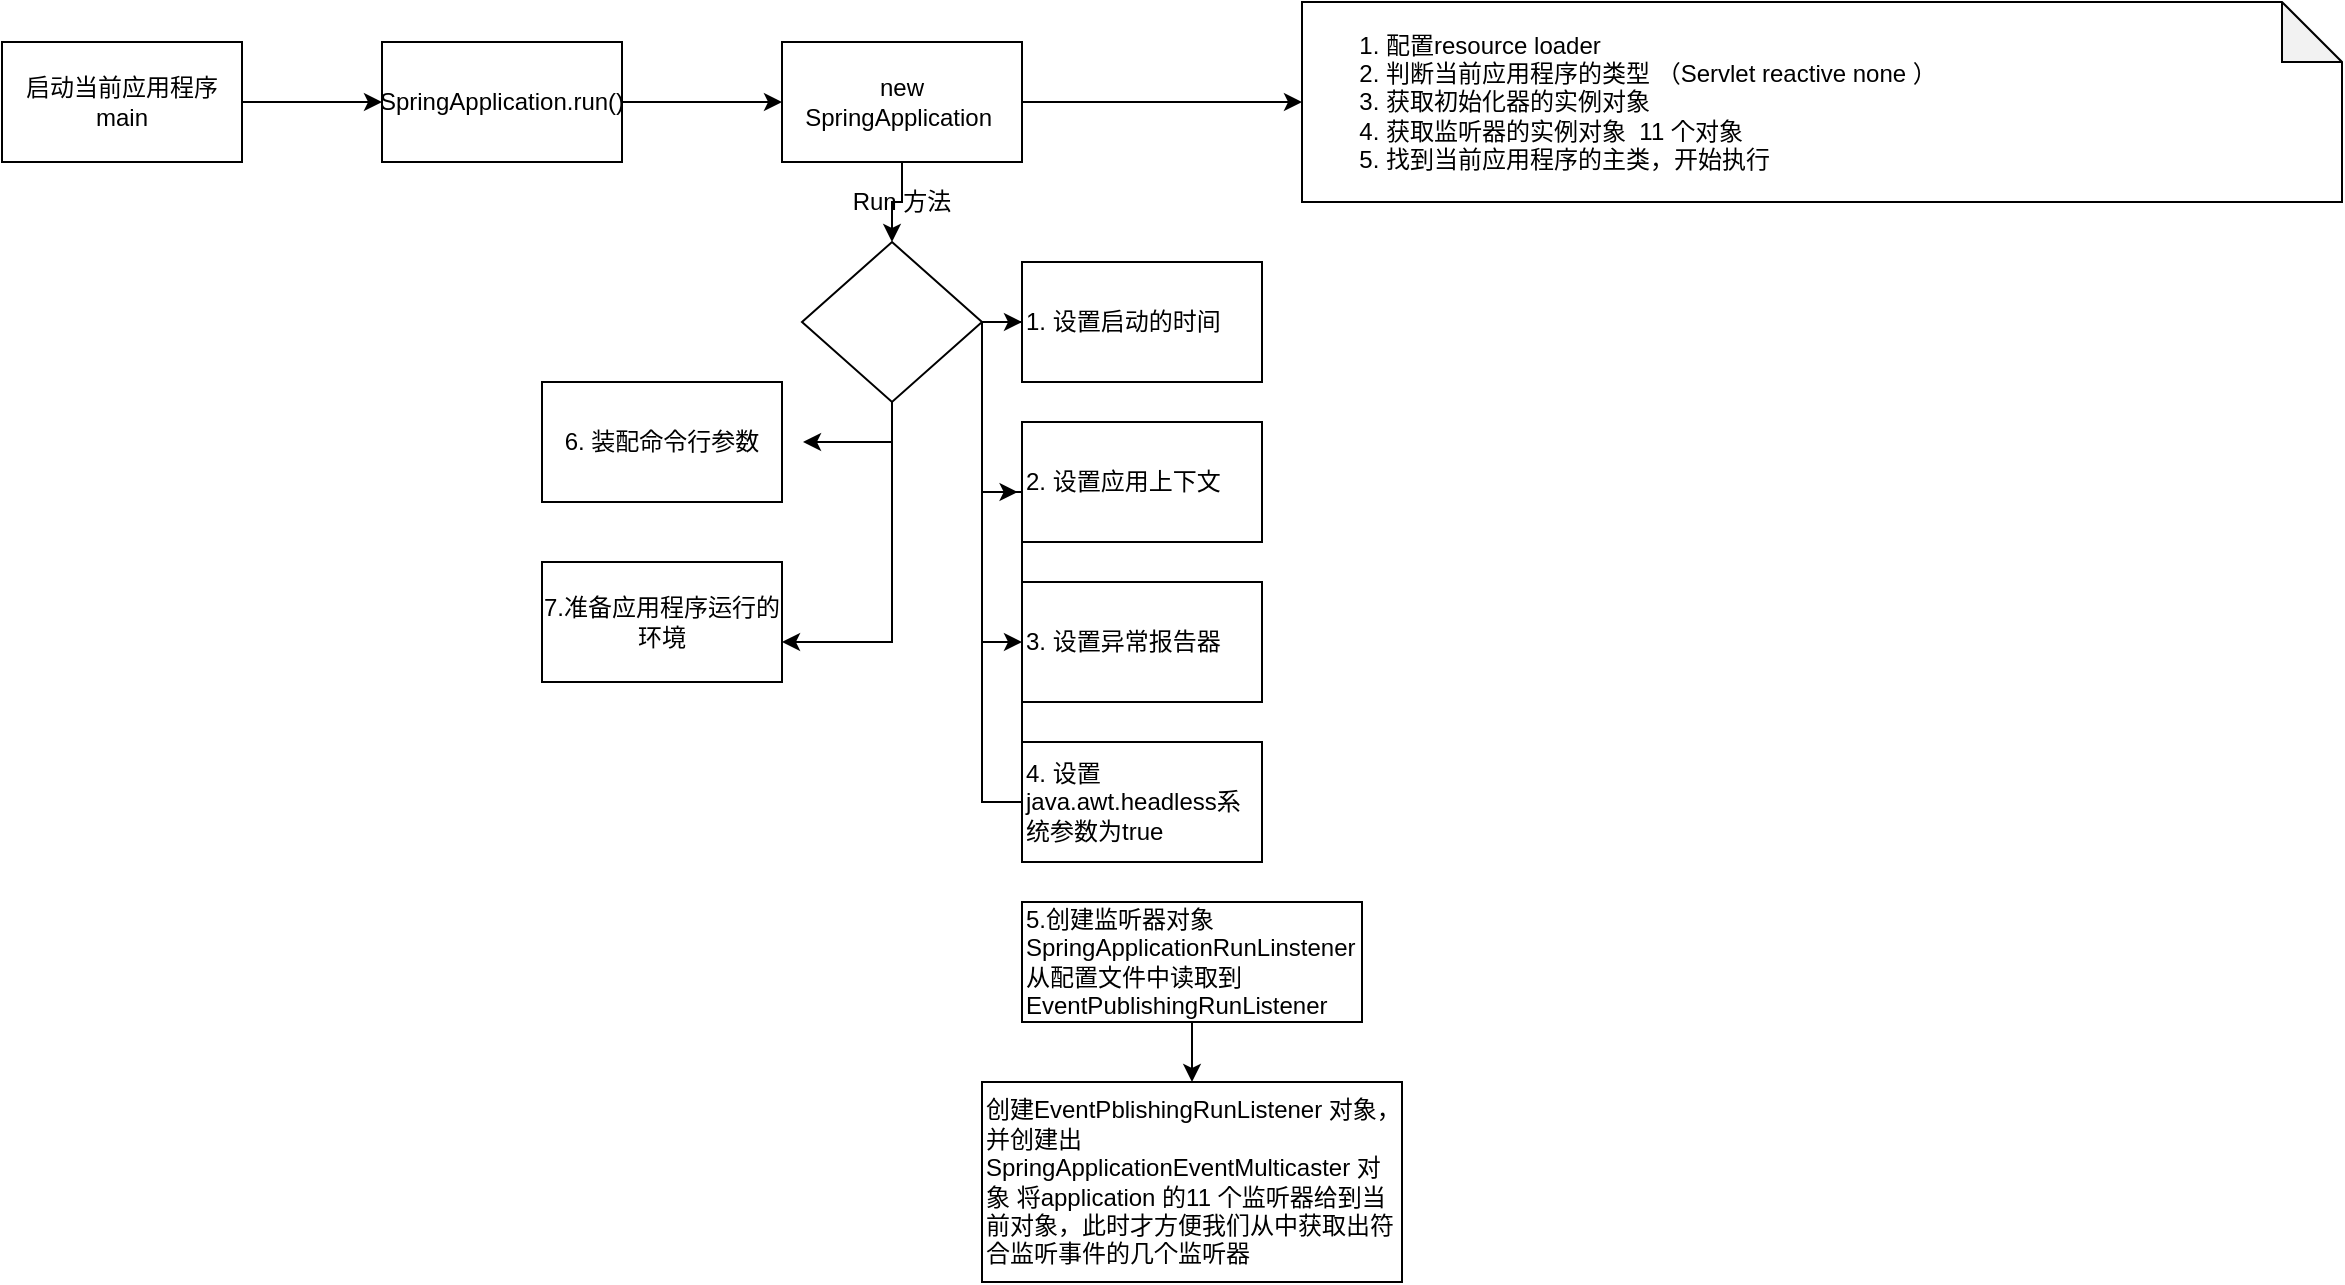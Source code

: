 <mxfile version="14.4.3" type="device"><diagram id="Uor1zJ7x_ZDcWomjJl8I" name="第 1 页"><mxGraphModel dx="1185" dy="685" grid="1" gridSize="10" guides="1" tooltips="1" connect="1" arrows="1" fold="1" page="1" pageScale="1" pageWidth="827" pageHeight="1169" math="0" shadow="0"><root><mxCell id="0"/><mxCell id="1" parent="0"/><mxCell id="vrWs8yhSnsYB40TsAFdO-3" value="" style="edgeStyle=orthogonalEdgeStyle;rounded=0;orthogonalLoop=1;jettySize=auto;html=1;" parent="1" source="vrWs8yhSnsYB40TsAFdO-1" target="vrWs8yhSnsYB40TsAFdO-2" edge="1"><mxGeometry relative="1" as="geometry"/></mxCell><mxCell id="vrWs8yhSnsYB40TsAFdO-1" value="启动当前应用程序main" style="rounded=0;whiteSpace=wrap;html=1;" parent="1" vertex="1"><mxGeometry x="160" y="100" width="120" height="60" as="geometry"/></mxCell><mxCell id="vrWs8yhSnsYB40TsAFdO-5" value="" style="edgeStyle=orthogonalEdgeStyle;rounded=0;orthogonalLoop=1;jettySize=auto;html=1;" parent="1" source="vrWs8yhSnsYB40TsAFdO-2" target="vrWs8yhSnsYB40TsAFdO-4" edge="1"><mxGeometry relative="1" as="geometry"/></mxCell><mxCell id="vrWs8yhSnsYB40TsAFdO-2" value="SpringApplication.run()" style="rounded=0;whiteSpace=wrap;html=1;" parent="1" vertex="1"><mxGeometry x="350" y="100" width="120" height="60" as="geometry"/></mxCell><mxCell id="vrWs8yhSnsYB40TsAFdO-7" value="" style="edgeStyle=orthogonalEdgeStyle;rounded=0;orthogonalLoop=1;jettySize=auto;html=1;" parent="1" source="vrWs8yhSnsYB40TsAFdO-4" target="vrWs8yhSnsYB40TsAFdO-6" edge="1"><mxGeometry relative="1" as="geometry"/></mxCell><mxCell id="vrWs8yhSnsYB40TsAFdO-9" value="" style="edgeStyle=orthogonalEdgeStyle;rounded=0;orthogonalLoop=1;jettySize=auto;html=1;" parent="1" source="vrWs8yhSnsYB40TsAFdO-4" target="vrWs8yhSnsYB40TsAFdO-8" edge="1"><mxGeometry relative="1" as="geometry"/></mxCell><mxCell id="vrWs8yhSnsYB40TsAFdO-4" value="new SpringApplication&amp;nbsp;" style="rounded=0;whiteSpace=wrap;html=1;" parent="1" vertex="1"><mxGeometry x="550" y="100" width="120" height="60" as="geometry"/></mxCell><mxCell id="vrWs8yhSnsYB40TsAFdO-6" value="&lt;ol&gt;&lt;li&gt;&lt;span&gt;配置resource loader&lt;/span&gt;&lt;/li&gt;&lt;li&gt;&lt;span&gt;判断当前应用程序的类型 （Servlet reactive none ）&lt;/span&gt;&lt;/li&gt;&lt;li&gt;获取初始化器的实例对象&lt;/li&gt;&lt;li&gt;获取监听器的实例对象&amp;nbsp; 11 个对象&lt;/li&gt;&lt;li&gt;找到当前应用程序的主类，开始执行&lt;/li&gt;&lt;/ol&gt;" style="shape=note;whiteSpace=wrap;html=1;backgroundOutline=1;darkOpacity=0.05;rounded=0;align=left;" parent="1" vertex="1"><mxGeometry x="810" y="80" width="520" height="100" as="geometry"/></mxCell><mxCell id="vrWs8yhSnsYB40TsAFdO-12" value="" style="edgeStyle=orthogonalEdgeStyle;rounded=0;orthogonalLoop=1;jettySize=auto;html=1;" parent="1" source="vrWs8yhSnsYB40TsAFdO-8" target="vrWs8yhSnsYB40TsAFdO-11" edge="1"><mxGeometry relative="1" as="geometry"/></mxCell><mxCell id="vrWs8yhSnsYB40TsAFdO-21" style="edgeStyle=orthogonalEdgeStyle;rounded=0;orthogonalLoop=1;jettySize=auto;html=1;entryX=-0.018;entryY=0.587;entryDx=0;entryDy=0;entryPerimeter=0;" parent="1" source="vrWs8yhSnsYB40TsAFdO-8" target="vrWs8yhSnsYB40TsAFdO-13" edge="1"><mxGeometry relative="1" as="geometry"><Array as="points"><mxPoint x="650" y="325"/><mxPoint x="668" y="325"/></Array></mxGeometry></mxCell><mxCell id="vrWs8yhSnsYB40TsAFdO-22" style="edgeStyle=orthogonalEdgeStyle;rounded=0;orthogonalLoop=1;jettySize=auto;html=1;entryX=0;entryY=0.5;entryDx=0;entryDy=0;" parent="1" source="vrWs8yhSnsYB40TsAFdO-8" target="vrWs8yhSnsYB40TsAFdO-15" edge="1"><mxGeometry relative="1" as="geometry"><Array as="points"><mxPoint x="650" y="480"/><mxPoint x="670" y="480"/><mxPoint x="670" y="325"/><mxPoint x="650" y="325"/><mxPoint x="650" y="400"/></Array></mxGeometry></mxCell><mxCell id="cGFLPFvWfKVCGr9xubQJ-1" style="edgeStyle=orthogonalEdgeStyle;rounded=0;orthogonalLoop=1;jettySize=auto;html=1;" parent="1" source="vrWs8yhSnsYB40TsAFdO-8" edge="1"><mxGeometry relative="1" as="geometry"><mxPoint x="560" y="300" as="targetPoint"/></mxGeometry></mxCell><mxCell id="vrWs8yhSnsYB40TsAFdO-8" value="" style="rhombus;whiteSpace=wrap;html=1;" parent="1" vertex="1"><mxGeometry x="560" y="200" width="90" height="80" as="geometry"/></mxCell><mxCell id="vrWs8yhSnsYB40TsAFdO-10" value="Run 方法" style="text;html=1;strokeColor=none;fillColor=none;align=center;verticalAlign=middle;whiteSpace=wrap;rounded=0;" parent="1" vertex="1"><mxGeometry x="580" y="170" width="60" height="20" as="geometry"/></mxCell><mxCell id="vrWs8yhSnsYB40TsAFdO-11" value="1. 设置启动的时间&lt;br&gt;" style="rounded=0;whiteSpace=wrap;html=1;align=left;" parent="1" vertex="1"><mxGeometry x="670" y="210" width="120" height="60" as="geometry"/></mxCell><mxCell id="vrWs8yhSnsYB40TsAFdO-13" value="2. 设置应用上下文" style="rounded=0;whiteSpace=wrap;html=1;align=left;" parent="1" vertex="1"><mxGeometry x="670" y="290" width="120" height="60" as="geometry"/></mxCell><mxCell id="vrWs8yhSnsYB40TsAFdO-15" value="3. 设置异常报告器" style="rounded=0;whiteSpace=wrap;html=1;align=left;" parent="1" vertex="1"><mxGeometry x="670" y="370" width="120" height="60" as="geometry"/></mxCell><mxCell id="vrWs8yhSnsYB40TsAFdO-17" value="4. 设置java.awt.headless系统参数为true" style="rounded=0;whiteSpace=wrap;html=1;align=left;" parent="1" vertex="1"><mxGeometry x="670" y="450" width="120" height="60" as="geometry"/></mxCell><mxCell id="vrWs8yhSnsYB40TsAFdO-26" value="" style="edgeStyle=orthogonalEdgeStyle;rounded=0;orthogonalLoop=1;jettySize=auto;html=1;" parent="1" source="vrWs8yhSnsYB40TsAFdO-23" target="vrWs8yhSnsYB40TsAFdO-25" edge="1"><mxGeometry relative="1" as="geometry"/></mxCell><mxCell id="vrWs8yhSnsYB40TsAFdO-23" value="5.创建监听器对象 SpringApplicationRunLinstener 从配置文件中读取到EventPublishingRunListener" style="rounded=0;whiteSpace=wrap;html=1;align=left;" parent="1" vertex="1"><mxGeometry x="670" y="530" width="170" height="60" as="geometry"/></mxCell><mxCell id="vrWs8yhSnsYB40TsAFdO-25" value="&lt;div&gt;&lt;span&gt;创建EventPblishingRunListener 对象，并创建出 SpringApplicationEventMulticaster 对象 将application 的11 个监听器给到当前对象，此时才方便我们从中获取出符合监听事件的几个监听器&lt;/span&gt;&lt;/div&gt;" style="rounded=0;whiteSpace=wrap;html=1;align=left;" parent="1" vertex="1"><mxGeometry x="650" y="620" width="210" height="100" as="geometry"/></mxCell><mxCell id="cGFLPFvWfKVCGr9xubQJ-2" value="6. 装配命令行参数" style="rounded=0;whiteSpace=wrap;html=1;" parent="1" vertex="1"><mxGeometry x="430" y="270" width="120" height="60" as="geometry"/></mxCell><mxCell id="cGFLPFvWfKVCGr9xubQJ-4" value="7.准备应用程序运行的环境" style="rounded=0;whiteSpace=wrap;html=1;" parent="1" vertex="1"><mxGeometry x="430" y="360" width="120" height="60" as="geometry"/></mxCell><mxCell id="cGFLPFvWfKVCGr9xubQJ-5" style="edgeStyle=orthogonalEdgeStyle;rounded=0;orthogonalLoop=1;jettySize=auto;html=1;" parent="1" source="vrWs8yhSnsYB40TsAFdO-8" target="cGFLPFvWfKVCGr9xubQJ-4" edge="1"><mxGeometry relative="1" as="geometry"><mxPoint x="510" y="400" as="targetPoint"/><mxPoint x="605" y="280" as="sourcePoint"/><Array as="points"><mxPoint x="605" y="400"/></Array></mxGeometry></mxCell></root></mxGraphModel></diagram></mxfile>